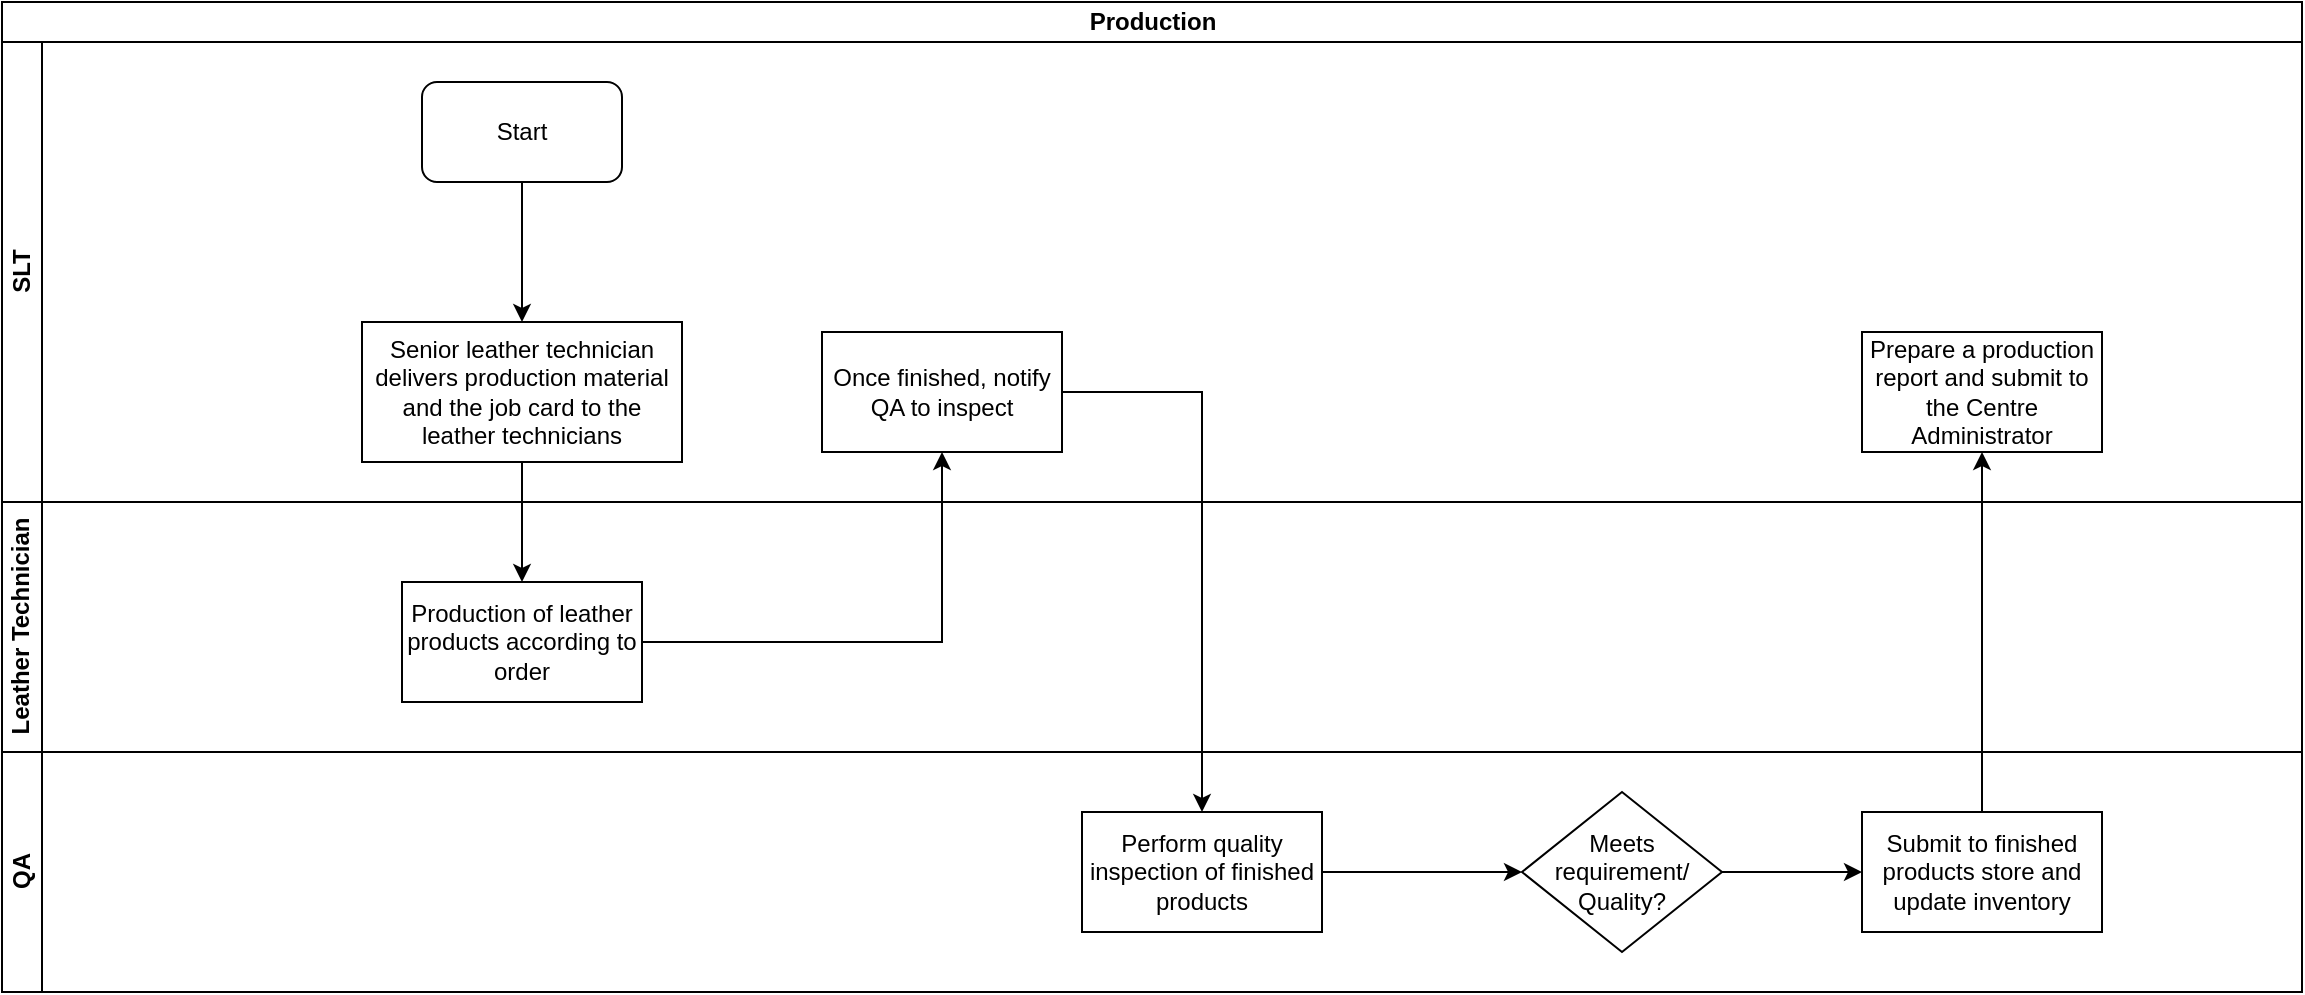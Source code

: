 <mxfile version="13.10.6" type="github">
  <diagram id="o7_8EQ_F5hT5oQO3mwsf" name="Page-1">
    <mxGraphModel dx="1038" dy="547" grid="1" gridSize="10" guides="1" tooltips="1" connect="1" arrows="1" fold="1" page="1" pageScale="1" pageWidth="1169" pageHeight="827" math="0" shadow="0">
      <root>
        <mxCell id="0" />
        <mxCell id="1" parent="0" />
        <mxCell id="xW_DpHAZmuYJ1CRfOqS2-1" value="Production" style="swimlane;html=1;childLayout=stackLayout;resizeParent=1;resizeParentMax=0;horizontal=1;startSize=20;horizontalStack=0;" vertex="1" parent="1">
          <mxGeometry x="10" y="10" width="1150" height="495" as="geometry" />
        </mxCell>
        <mxCell id="xW_DpHAZmuYJ1CRfOqS2-2" value="SLT" style="swimlane;html=1;startSize=20;horizontal=0;" vertex="1" parent="xW_DpHAZmuYJ1CRfOqS2-1">
          <mxGeometry y="20" width="1150" height="230" as="geometry" />
        </mxCell>
        <mxCell id="xW_DpHAZmuYJ1CRfOqS2-5" value="Start" style="rounded=1;whiteSpace=wrap;html=1;" vertex="1" parent="xW_DpHAZmuYJ1CRfOqS2-2">
          <mxGeometry x="210" y="20" width="100" height="50" as="geometry" />
        </mxCell>
        <mxCell id="xW_DpHAZmuYJ1CRfOqS2-8" value="Senior leather technician delivers production material and the job card to the leather technicians" style="rounded=0;whiteSpace=wrap;html=1;" vertex="1" parent="xW_DpHAZmuYJ1CRfOqS2-2">
          <mxGeometry x="180" y="140" width="160" height="70" as="geometry" />
        </mxCell>
        <mxCell id="xW_DpHAZmuYJ1CRfOqS2-7" value="" style="edgeStyle=orthogonalEdgeStyle;rounded=0;orthogonalLoop=1;jettySize=auto;html=1;entryX=0.5;entryY=0;entryDx=0;entryDy=0;" edge="1" parent="xW_DpHAZmuYJ1CRfOqS2-2" source="xW_DpHAZmuYJ1CRfOqS2-5" target="xW_DpHAZmuYJ1CRfOqS2-8">
          <mxGeometry relative="1" as="geometry">
            <mxPoint x="260" y="135" as="targetPoint" />
          </mxGeometry>
        </mxCell>
        <mxCell id="xW_DpHAZmuYJ1CRfOqS2-11" value="Once finished, notify QA to inspect" style="whiteSpace=wrap;html=1;rounded=0;" vertex="1" parent="xW_DpHAZmuYJ1CRfOqS2-2">
          <mxGeometry x="410" y="145" width="120" height="60" as="geometry" />
        </mxCell>
        <mxCell id="xW_DpHAZmuYJ1CRfOqS2-19" value="Prepare a production report and submit to the Centre Administrator" style="whiteSpace=wrap;html=1;rounded=0;" vertex="1" parent="xW_DpHAZmuYJ1CRfOqS2-2">
          <mxGeometry x="930" y="145" width="120" height="60" as="geometry" />
        </mxCell>
        <mxCell id="xW_DpHAZmuYJ1CRfOqS2-3" value="Leather Technician" style="swimlane;html=1;startSize=20;horizontal=0;" vertex="1" parent="xW_DpHAZmuYJ1CRfOqS2-1">
          <mxGeometry y="250" width="1150" height="125" as="geometry" />
        </mxCell>
        <mxCell id="xW_DpHAZmuYJ1CRfOqS2-9" value="Production of leather products according to order" style="whiteSpace=wrap;html=1;rounded=0;" vertex="1" parent="xW_DpHAZmuYJ1CRfOqS2-3">
          <mxGeometry x="200" y="40" width="120" height="60" as="geometry" />
        </mxCell>
        <mxCell id="xW_DpHAZmuYJ1CRfOqS2-4" value="QA" style="swimlane;html=1;startSize=20;horizontal=0;" vertex="1" parent="xW_DpHAZmuYJ1CRfOqS2-1">
          <mxGeometry y="375" width="1150" height="120" as="geometry" />
        </mxCell>
        <mxCell id="xW_DpHAZmuYJ1CRfOqS2-13" value="Perform quality inspection of finished products" style="whiteSpace=wrap;html=1;rounded=0;" vertex="1" parent="xW_DpHAZmuYJ1CRfOqS2-4">
          <mxGeometry x="540" y="30" width="120" height="60" as="geometry" />
        </mxCell>
        <mxCell id="xW_DpHAZmuYJ1CRfOqS2-10" value="" style="edgeStyle=orthogonalEdgeStyle;rounded=0;orthogonalLoop=1;jettySize=auto;html=1;" edge="1" parent="xW_DpHAZmuYJ1CRfOqS2-1" source="xW_DpHAZmuYJ1CRfOqS2-8" target="xW_DpHAZmuYJ1CRfOqS2-9">
          <mxGeometry relative="1" as="geometry" />
        </mxCell>
        <mxCell id="xW_DpHAZmuYJ1CRfOqS2-12" value="" style="edgeStyle=orthogonalEdgeStyle;rounded=0;orthogonalLoop=1;jettySize=auto;html=1;" edge="1" parent="xW_DpHAZmuYJ1CRfOqS2-1" source="xW_DpHAZmuYJ1CRfOqS2-9" target="xW_DpHAZmuYJ1CRfOqS2-11">
          <mxGeometry relative="1" as="geometry" />
        </mxCell>
        <mxCell id="xW_DpHAZmuYJ1CRfOqS2-14" value="" style="edgeStyle=orthogonalEdgeStyle;rounded=0;orthogonalLoop=1;jettySize=auto;html=1;" edge="1" parent="xW_DpHAZmuYJ1CRfOqS2-1" source="xW_DpHAZmuYJ1CRfOqS2-11" target="xW_DpHAZmuYJ1CRfOqS2-13">
          <mxGeometry relative="1" as="geometry" />
        </mxCell>
        <mxCell id="xW_DpHAZmuYJ1CRfOqS2-18" value="" style="edgeStyle=orthogonalEdgeStyle;rounded=0;orthogonalLoop=1;jettySize=auto;html=1;" edge="1" parent="1" source="xW_DpHAZmuYJ1CRfOqS2-15" target="xW_DpHAZmuYJ1CRfOqS2-17">
          <mxGeometry relative="1" as="geometry" />
        </mxCell>
        <mxCell id="xW_DpHAZmuYJ1CRfOqS2-15" value="Meets requirement/ Quality?" style="rhombus;whiteSpace=wrap;html=1;rounded=0;" vertex="1" parent="1">
          <mxGeometry x="770" y="405" width="100" height="80" as="geometry" />
        </mxCell>
        <mxCell id="xW_DpHAZmuYJ1CRfOqS2-16" value="" style="edgeStyle=orthogonalEdgeStyle;rounded=0;orthogonalLoop=1;jettySize=auto;html=1;" edge="1" parent="1" source="xW_DpHAZmuYJ1CRfOqS2-13" target="xW_DpHAZmuYJ1CRfOqS2-15">
          <mxGeometry relative="1" as="geometry" />
        </mxCell>
        <mxCell id="xW_DpHAZmuYJ1CRfOqS2-20" value="" style="edgeStyle=orthogonalEdgeStyle;rounded=0;orthogonalLoop=1;jettySize=auto;html=1;" edge="1" parent="1" source="xW_DpHAZmuYJ1CRfOqS2-17" target="xW_DpHAZmuYJ1CRfOqS2-19">
          <mxGeometry relative="1" as="geometry" />
        </mxCell>
        <mxCell id="xW_DpHAZmuYJ1CRfOqS2-17" value="Submit to finished products store and update inventory" style="whiteSpace=wrap;html=1;rounded=0;" vertex="1" parent="1">
          <mxGeometry x="940" y="415" width="120" height="60" as="geometry" />
        </mxCell>
      </root>
    </mxGraphModel>
  </diagram>
</mxfile>
